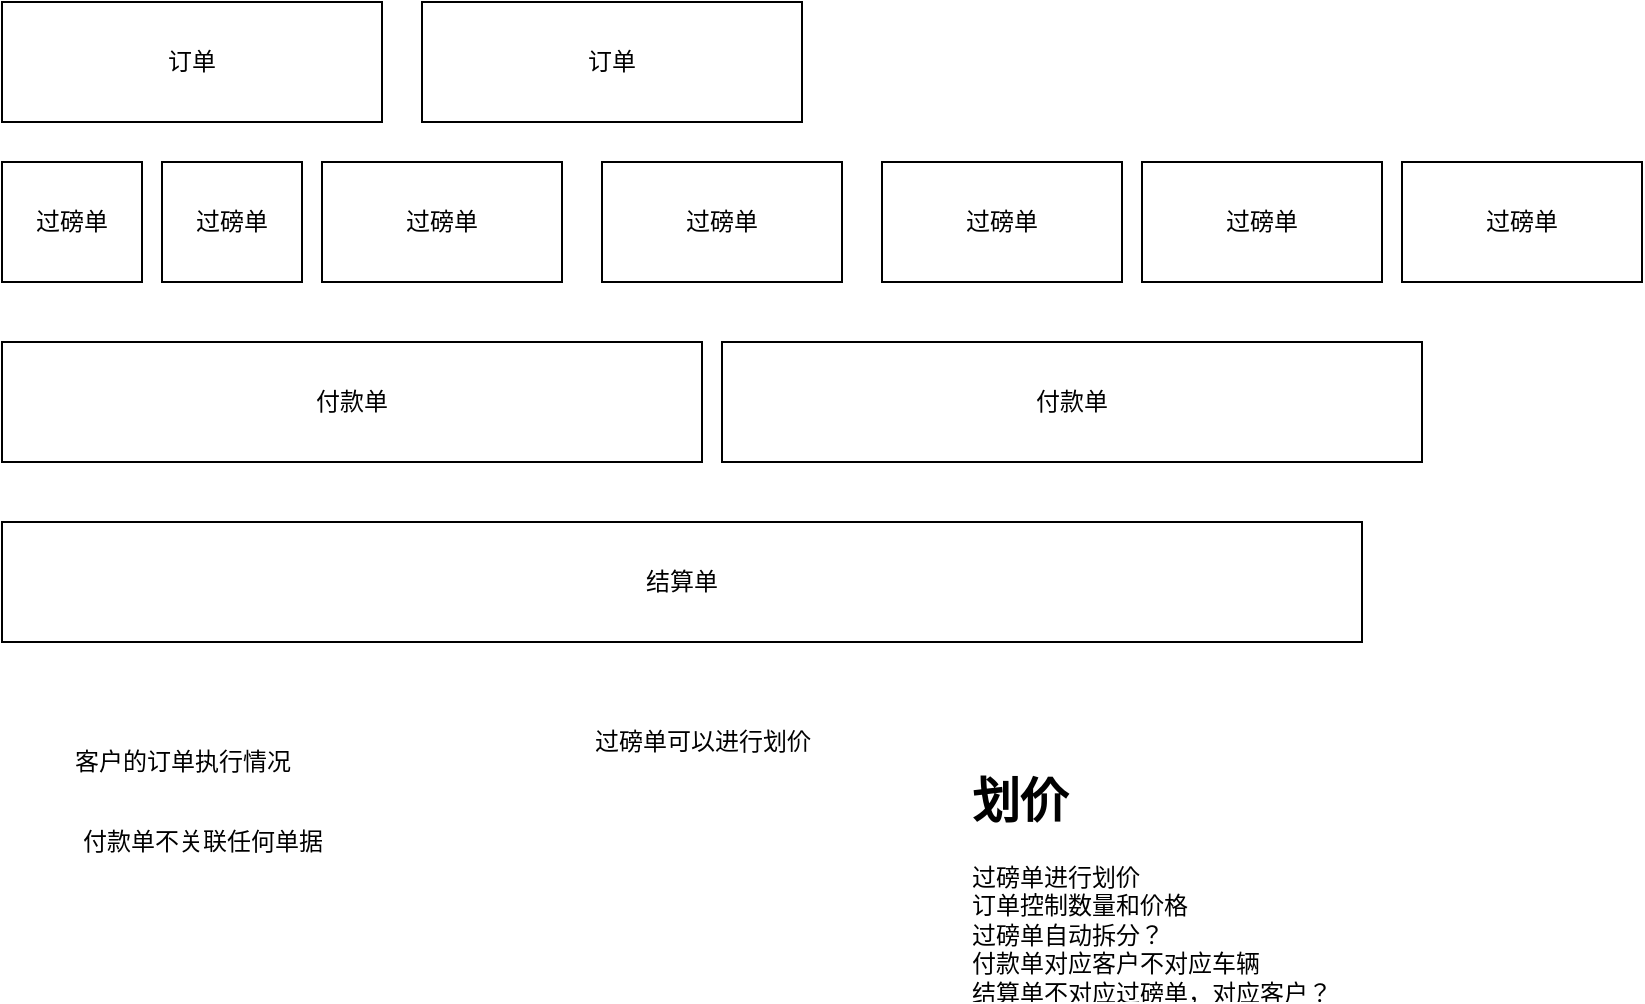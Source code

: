 <mxfile version="13.7.9" type="github">
  <diagram id="UrgbgqPsyUwQGp2SVyJ1" name="第 1 页">
    <mxGraphModel dx="1145" dy="623" grid="1" gridSize="10" guides="1" tooltips="1" connect="1" arrows="1" fold="1" page="1" pageScale="1" pageWidth="827" pageHeight="1169" math="0" shadow="0">
      <root>
        <mxCell id="0" />
        <mxCell id="1" parent="0" />
        <mxCell id="nGTSLTK9FVCk2-_wveLi-1" value="过磅单" style="rounded=0;whiteSpace=wrap;html=1;" vertex="1" parent="1">
          <mxGeometry x="80" y="90" width="70" height="60" as="geometry" />
        </mxCell>
        <mxCell id="nGTSLTK9FVCk2-_wveLi-2" value="过磅单" style="rounded=0;whiteSpace=wrap;html=1;" vertex="1" parent="1">
          <mxGeometry x="240" y="90" width="120" height="60" as="geometry" />
        </mxCell>
        <mxCell id="nGTSLTK9FVCk2-_wveLi-3" value="过磅单" style="rounded=0;whiteSpace=wrap;html=1;" vertex="1" parent="1">
          <mxGeometry x="380" y="90" width="120" height="60" as="geometry" />
        </mxCell>
        <mxCell id="nGTSLTK9FVCk2-_wveLi-4" value="订单" style="rounded=0;whiteSpace=wrap;html=1;" vertex="1" parent="1">
          <mxGeometry x="80" y="10" width="190" height="60" as="geometry" />
        </mxCell>
        <mxCell id="nGTSLTK9FVCk2-_wveLi-5" value="订单" style="rounded=0;whiteSpace=wrap;html=1;" vertex="1" parent="1">
          <mxGeometry x="290" y="10" width="190" height="60" as="geometry" />
        </mxCell>
        <mxCell id="nGTSLTK9FVCk2-_wveLi-6" value="过磅单" style="rounded=0;whiteSpace=wrap;html=1;" vertex="1" parent="1">
          <mxGeometry x="520" y="90" width="120" height="60" as="geometry" />
        </mxCell>
        <mxCell id="nGTSLTK9FVCk2-_wveLi-7" value="付款单" style="rounded=0;whiteSpace=wrap;html=1;" vertex="1" parent="1">
          <mxGeometry x="80" y="180" width="350" height="60" as="geometry" />
        </mxCell>
        <mxCell id="nGTSLTK9FVCk2-_wveLi-8" value="结算单" style="rounded=0;whiteSpace=wrap;html=1;" vertex="1" parent="1">
          <mxGeometry x="80" y="270" width="680" height="60" as="geometry" />
        </mxCell>
        <mxCell id="nGTSLTK9FVCk2-_wveLi-9" value="客户的订单执行情况" style="text;html=1;align=center;verticalAlign=middle;resizable=0;points=[];autosize=1;" vertex="1" parent="1">
          <mxGeometry x="110" y="380" width="120" height="20" as="geometry" />
        </mxCell>
        <mxCell id="nGTSLTK9FVCk2-_wveLi-10" value="付款单不关联任何单据" style="text;html=1;align=center;verticalAlign=middle;resizable=0;points=[];autosize=1;" vertex="1" parent="1">
          <mxGeometry x="110" y="420" width="140" height="20" as="geometry" />
        </mxCell>
        <mxCell id="nGTSLTK9FVCk2-_wveLi-11" value="过磅单可以进行划价" style="text;html=1;align=center;verticalAlign=middle;resizable=0;points=[];autosize=1;" vertex="1" parent="1">
          <mxGeometry x="370" y="370" width="120" height="20" as="geometry" />
        </mxCell>
        <mxCell id="nGTSLTK9FVCk2-_wveLi-12" value="&lt;h1&gt;划价&lt;/h1&gt;&lt;div&gt;过磅单进行划价&lt;/div&gt;&lt;div&gt;订单控制数量和价格&lt;/div&gt;&lt;div&gt;过磅单自动拆分？&lt;/div&gt;&lt;div&gt;付款单对应客户不对应车辆&lt;/div&gt;&lt;div&gt;结算单不对应过磅单，对应客户？&lt;/div&gt;" style="text;html=1;strokeColor=none;fillColor=none;spacing=5;spacingTop=-20;whiteSpace=wrap;overflow=hidden;rounded=0;" vertex="1" parent="1">
          <mxGeometry x="560" y="390" width="190" height="120" as="geometry" />
        </mxCell>
        <mxCell id="nGTSLTK9FVCk2-_wveLi-13" value="过磅单" style="rounded=0;whiteSpace=wrap;html=1;" vertex="1" parent="1">
          <mxGeometry x="160" y="90" width="70" height="60" as="geometry" />
        </mxCell>
        <mxCell id="nGTSLTK9FVCk2-_wveLi-14" value="过磅单" style="rounded=0;whiteSpace=wrap;html=1;" vertex="1" parent="1">
          <mxGeometry x="780" y="90" width="120" height="60" as="geometry" />
        </mxCell>
        <mxCell id="nGTSLTK9FVCk2-_wveLi-15" value="过磅单" style="rounded=0;whiteSpace=wrap;html=1;" vertex="1" parent="1">
          <mxGeometry x="650" y="90" width="120" height="60" as="geometry" />
        </mxCell>
        <mxCell id="nGTSLTK9FVCk2-_wveLi-16" value="付款单" style="rounded=0;whiteSpace=wrap;html=1;" vertex="1" parent="1">
          <mxGeometry x="440" y="180" width="350" height="60" as="geometry" />
        </mxCell>
      </root>
    </mxGraphModel>
  </diagram>
</mxfile>
